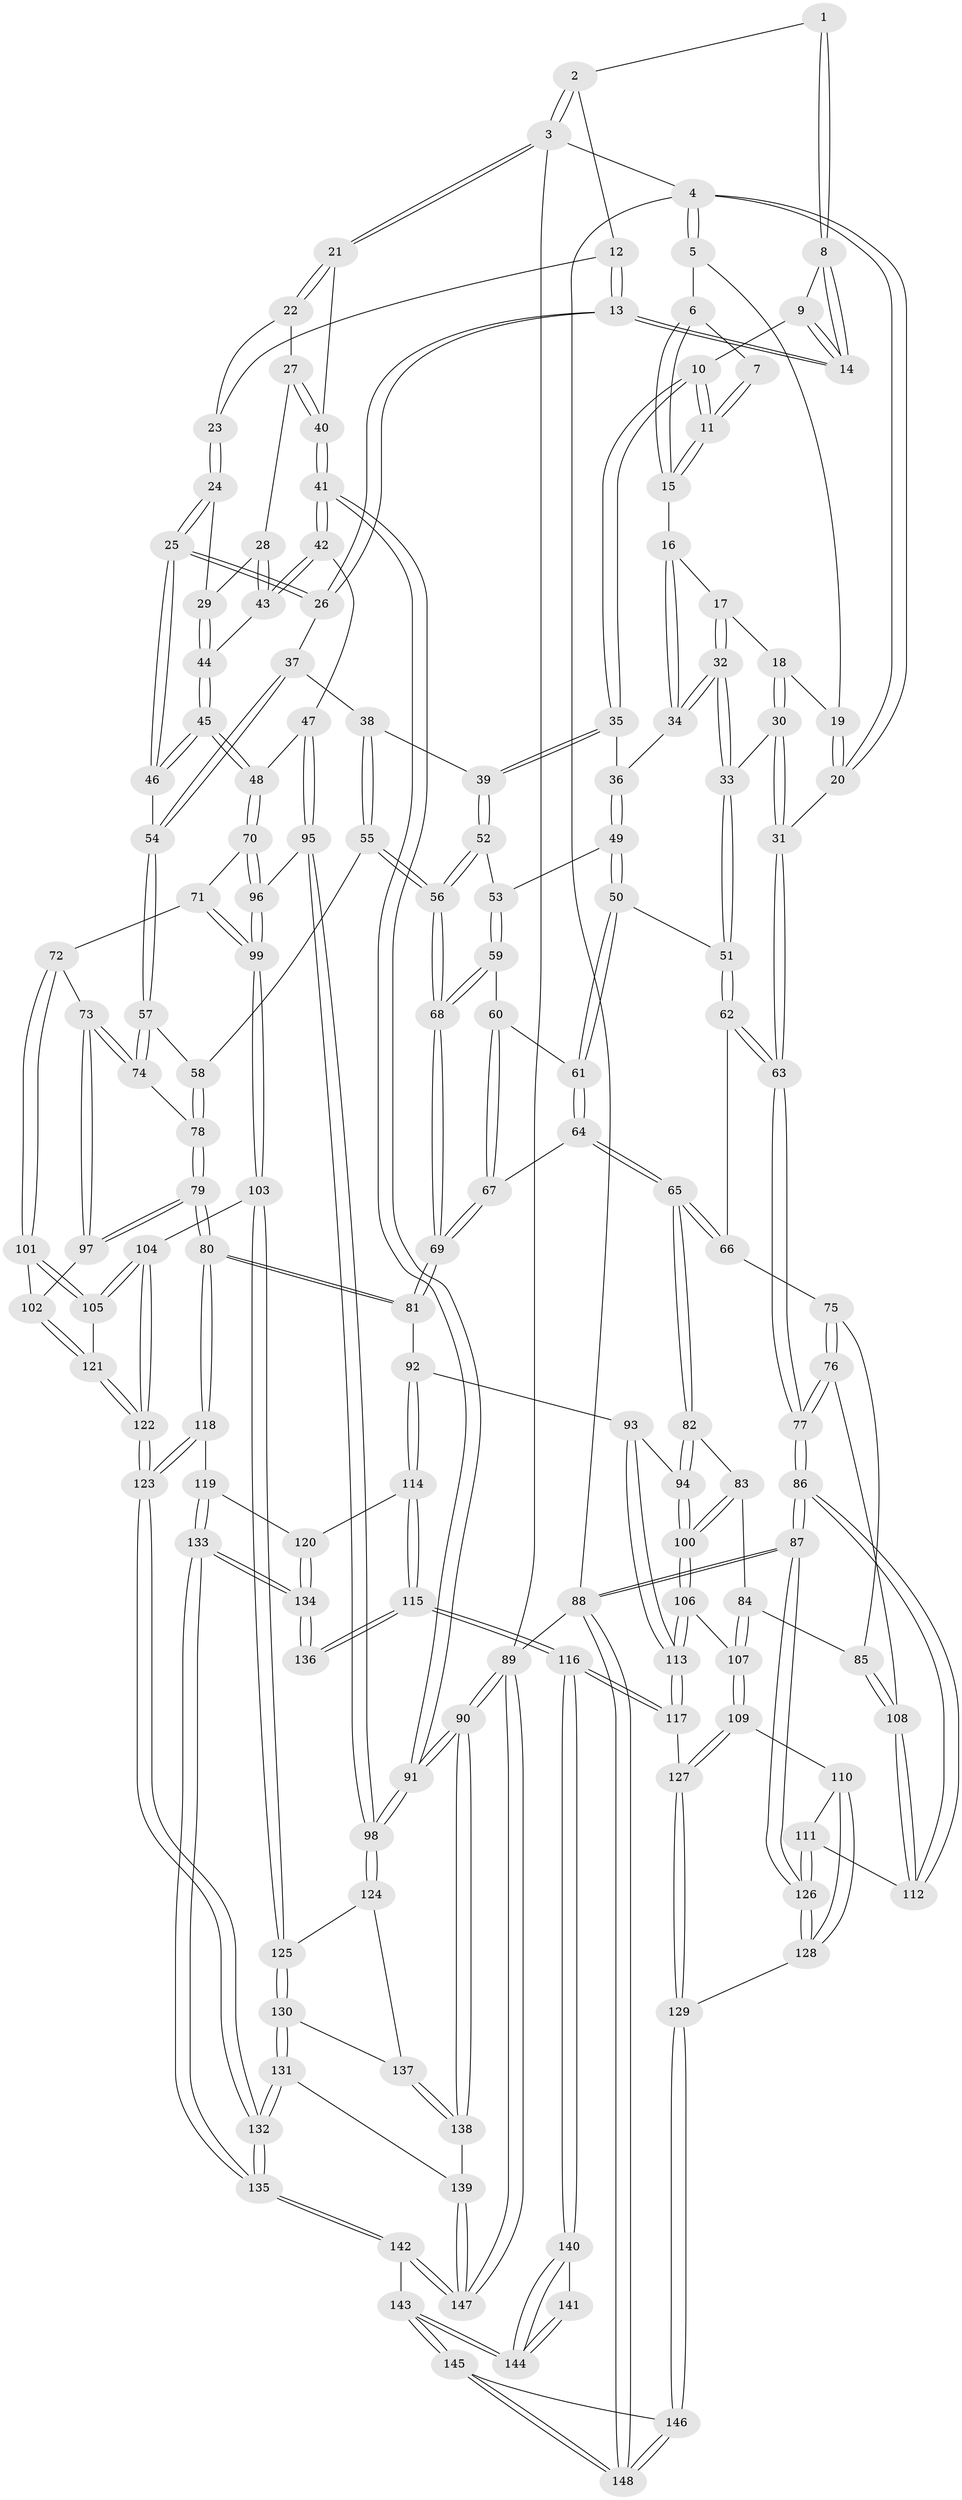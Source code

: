 // coarse degree distribution, {3: 0.11827956989247312, 5: 0.3870967741935484, 8: 0.010752688172043012, 4: 0.43010752688172044, 6: 0.043010752688172046, 1: 0.010752688172043012}
// Generated by graph-tools (version 1.1) at 2025/24/03/03/25 07:24:37]
// undirected, 148 vertices, 367 edges
graph export_dot {
graph [start="1"]
  node [color=gray90,style=filled];
  1 [pos="+0.6012704314310157+0"];
  2 [pos="+0.8602681239400142+0"];
  3 [pos="+1+0"];
  4 [pos="+0+0"];
  5 [pos="+0.22993456167068133+0"];
  6 [pos="+0.25358153202721545+0"];
  7 [pos="+0.47079574611293334+0"];
  8 [pos="+0.6079830209549298+0"];
  9 [pos="+0.4808769792599232+0.11705336453008515"];
  10 [pos="+0.44308327492526667+0.12883244380134065"];
  11 [pos="+0.4424598297071783+0.12562431877433516"];
  12 [pos="+0.8461912526893066+0.006701158169028037"];
  13 [pos="+0.6769712295757301+0.13976970204136122"];
  14 [pos="+0.6699139060980777+0.1322967239828489"];
  15 [pos="+0.26728554374019553+0"];
  16 [pos="+0.2536941964132945+0.07775289904225338"];
  17 [pos="+0.17833430004983605+0.10756244639332896"];
  18 [pos="+0.17177706535396184+0.10867698191149068"];
  19 [pos="+0.13450280136041678+0.059177798243481364"];
  20 [pos="+0+0"];
  21 [pos="+1+0.15523067375035893"];
  22 [pos="+0.9107940620870218+0.07302529083244753"];
  23 [pos="+0.8469701593655539+0.007918194412851017"];
  24 [pos="+0.827551037968131+0.20803547766528688"];
  25 [pos="+0.773467578208926+0.2312839272822846"];
  26 [pos="+0.6892966574741667+0.19194473971188572"];
  27 [pos="+0.8885588651175705+0.19502300969315395"];
  28 [pos="+0.8876142303855593+0.1957511019855319"];
  29 [pos="+0.8442064705369813+0.20584476906530752"];
  30 [pos="+0.07554380802249326+0.178760832873393"];
  31 [pos="+0+0.12355755079764387"];
  32 [pos="+0.2179736878774334+0.2530373634802755"];
  33 [pos="+0.1884089917555448+0.2884898174898316"];
  34 [pos="+0.3242497626526976+0.1635288296443894"];
  35 [pos="+0.42566724692197366+0.1550242261671865"];
  36 [pos="+0.39300359035869376+0.18040088261279244"];
  37 [pos="+0.6574425514534947+0.2273292531579046"];
  38 [pos="+0.624334259534088+0.24683677960956663"];
  39 [pos="+0.5902131491144343+0.2554429853855268"];
  40 [pos="+1+0.15868648376182024"];
  41 [pos="+1+0.37286109135699874"];
  42 [pos="+1+0.38199168339578166"];
  43 [pos="+0.9270387153133445+0.266209477085684"];
  44 [pos="+0.8973890753180682+0.292399910558867"];
  45 [pos="+0.8463253578870505+0.3944778248532895"];
  46 [pos="+0.8186856769693006+0.37651866072196694"];
  47 [pos="+0.9765166802143732+0.4301957007959053"];
  48 [pos="+0.8946594274508143+0.4398106922164025"];
  49 [pos="+0.40282368577075345+0.26687846218584543"];
  50 [pos="+0.34295634132566993+0.32693009801906864"];
  51 [pos="+0.188519526696292+0.29069443846390025"];
  52 [pos="+0.4962515046807045+0.34141679155266474"];
  53 [pos="+0.4118609508707723+0.275194571688374"];
  54 [pos="+0.6923490101500567+0.4143974003039574"];
  55 [pos="+0.6078970556590034+0.4188542029633216"];
  56 [pos="+0.5118055358768095+0.4238220884552234"];
  57 [pos="+0.6802022416405598+0.42508396130837967"];
  58 [pos="+0.649598619970469+0.43163190175271915"];
  59 [pos="+0.4004373604832172+0.4017293682449465"];
  60 [pos="+0.3670671952037724+0.3899438677111922"];
  61 [pos="+0.337913853299228+0.36065302805353305"];
  62 [pos="+0.16353216029211592+0.3644846295952589"];
  63 [pos="+0+0.24453225078450336"];
  64 [pos="+0.25254712427705595+0.45182794691744893"];
  65 [pos="+0.21235949762547487+0.4684975646310222"];
  66 [pos="+0.16583938651437533+0.3824000413233166"];
  67 [pos="+0.35735575124487856+0.4611060179693968"];
  68 [pos="+0.48703435425704145+0.4597987396045088"];
  69 [pos="+0.46835238287744047+0.5122070145804903"];
  70 [pos="+0.861361294166587+0.5048152920802279"];
  71 [pos="+0.8395388442138154+0.5270897440002534"];
  72 [pos="+0.7905195409298671+0.549216144078368"];
  73 [pos="+0.7550160978053481+0.5396210480548442"];
  74 [pos="+0.7290422027326611+0.5143884230284212"];
  75 [pos="+0.005677336798399241+0.44625403294096655"];
  76 [pos="+0+0.4551170204997718"];
  77 [pos="+0+0.4538177248896551"];
  78 [pos="+0.6316412993040664+0.542657701620063"];
  79 [pos="+0.607177442133011+0.5965225246351138"];
  80 [pos="+0.5931235370510011+0.6027912551849577"];
  81 [pos="+0.4684352418147084+0.5248707629545609"];
  82 [pos="+0.2092192825682785+0.48923277989042524"];
  83 [pos="+0.18967400258445763+0.509881369376304"];
  84 [pos="+0.1587565898796203+0.5377899299992891"];
  85 [pos="+0.1579485534601092+0.5381607630307799"];
  86 [pos="+0+0.6472686658873273"];
  87 [pos="+0+0.932577628320551"];
  88 [pos="+0+1"];
  89 [pos="+1+1"];
  90 [pos="+1+0.8462481802536002"];
  91 [pos="+1+0.792869859522604"];
  92 [pos="+0.43773229440168754+0.5581551289207389"];
  93 [pos="+0.3636943749156379+0.578812793340695"];
  94 [pos="+0.2908496447397601+0.5582435176766583"];
  95 [pos="+0.9719210884180058+0.6310327750275191"];
  96 [pos="+0.949147595668079+0.627368145512497"];
  97 [pos="+0.6505116644807074+0.6020187550496577"];
  98 [pos="+1+0.7559285338156363"];
  99 [pos="+0.8719226811468684+0.6673160881660657"];
  100 [pos="+0.2592344077356019+0.6809760888120582"];
  101 [pos="+0.7765848502764154+0.5996756881660867"];
  102 [pos="+0.687208011837474+0.6275936637639172"];
  103 [pos="+0.8522292201881928+0.7068308056829866"];
  104 [pos="+0.7809415794282512+0.6629365662326349"];
  105 [pos="+0.7804348205956567+0.6615693196281069"];
  106 [pos="+0.25820268559637183+0.6904269924871436"];
  107 [pos="+0.20645035285011268+0.6655209500310645"];
  108 [pos="+0.12670189273894963+0.5623312477986413"];
  109 [pos="+0.11724617759496503+0.6980637043007072"];
  110 [pos="+0.10698364888310809+0.6942496019058662"];
  111 [pos="+0.0886237686843584+0.674244477451201"];
  112 [pos="+0.07143079977266611+0.6480334418595987"];
  113 [pos="+0.3071773203411415+0.7683812747968023"];
  114 [pos="+0.4466242049469319+0.7187520188873742"];
  115 [pos="+0.39902757761608987+0.7610626162571285"];
  116 [pos="+0.3365225828377007+0.7878575281811312"];
  117 [pos="+0.3085765044812504+0.7739173068620209"];
  118 [pos="+0.5816333353234513+0.7023443871894594"];
  119 [pos="+0.571473222194621+0.7103013982272538"];
  120 [pos="+0.5379754794986692+0.7192639345118012"];
  121 [pos="+0.6948555186008682+0.6401065367231766"];
  122 [pos="+0.7036683369643818+0.7262806760971765"];
  123 [pos="+0.6899529370930545+0.7535240294441357"];
  124 [pos="+0.9894747314266168+0.7348377497462707"];
  125 [pos="+0.8542855174937456+0.7156580557135356"];
  126 [pos="+0+0.8584349166258091"];
  127 [pos="+0.21787903535412298+0.8077677854007989"];
  128 [pos="+0.059999099802679125+0.8464147211832875"];
  129 [pos="+0.1582711655863387+0.8687743187596813"];
  130 [pos="+0.8365280644056976+0.7665299109849149"];
  131 [pos="+0.7942477231003777+0.8274806419501507"];
  132 [pos="+0.7296763366953376+0.8370946921211353"];
  133 [pos="+0.5838210244056435+0.8913884836965696"];
  134 [pos="+0.511509000431291+0.8345852151897221"];
  135 [pos="+0.6292187220341464+0.9657849528368903"];
  136 [pos="+0.5109967972441203+0.8344711123026936"];
  137 [pos="+0.8967907134543125+0.7870596280936635"];
  138 [pos="+1+0.8474259921987873"];
  139 [pos="+0.8536896501605998+0.8766319257478785"];
  140 [pos="+0.34620511146990346+0.8202451187754302"];
  141 [pos="+0.4813062333188107+0.8530949305693422"];
  142 [pos="+0.5909003686471014+1"];
  143 [pos="+0.41091622955715346+1"];
  144 [pos="+0.3818485748334692+0.9603733639831552"];
  145 [pos="+0.27745472858178966+1"];
  146 [pos="+0.15887887405023352+0.8716270704171789"];
  147 [pos="+0.9271418872765551+1"];
  148 [pos="+0+1"];
  1 -- 2;
  1 -- 8;
  1 -- 8;
  2 -- 3;
  2 -- 3;
  2 -- 12;
  3 -- 4;
  3 -- 21;
  3 -- 21;
  3 -- 89;
  4 -- 5;
  4 -- 5;
  4 -- 20;
  4 -- 20;
  4 -- 88;
  5 -- 6;
  5 -- 19;
  6 -- 7;
  6 -- 15;
  6 -- 15;
  7 -- 11;
  7 -- 11;
  8 -- 9;
  8 -- 14;
  8 -- 14;
  9 -- 10;
  9 -- 14;
  9 -- 14;
  10 -- 11;
  10 -- 11;
  10 -- 35;
  10 -- 35;
  11 -- 15;
  11 -- 15;
  12 -- 13;
  12 -- 13;
  12 -- 23;
  13 -- 14;
  13 -- 14;
  13 -- 26;
  13 -- 26;
  15 -- 16;
  16 -- 17;
  16 -- 34;
  16 -- 34;
  17 -- 18;
  17 -- 32;
  17 -- 32;
  18 -- 19;
  18 -- 30;
  18 -- 30;
  19 -- 20;
  19 -- 20;
  20 -- 31;
  21 -- 22;
  21 -- 22;
  21 -- 40;
  22 -- 23;
  22 -- 27;
  23 -- 24;
  23 -- 24;
  24 -- 25;
  24 -- 25;
  24 -- 29;
  25 -- 26;
  25 -- 26;
  25 -- 46;
  25 -- 46;
  26 -- 37;
  27 -- 28;
  27 -- 40;
  27 -- 40;
  28 -- 29;
  28 -- 43;
  28 -- 43;
  29 -- 44;
  29 -- 44;
  30 -- 31;
  30 -- 31;
  30 -- 33;
  31 -- 63;
  31 -- 63;
  32 -- 33;
  32 -- 33;
  32 -- 34;
  32 -- 34;
  33 -- 51;
  33 -- 51;
  34 -- 36;
  35 -- 36;
  35 -- 39;
  35 -- 39;
  36 -- 49;
  36 -- 49;
  37 -- 38;
  37 -- 54;
  37 -- 54;
  38 -- 39;
  38 -- 55;
  38 -- 55;
  39 -- 52;
  39 -- 52;
  40 -- 41;
  40 -- 41;
  41 -- 42;
  41 -- 42;
  41 -- 91;
  41 -- 91;
  42 -- 43;
  42 -- 43;
  42 -- 47;
  43 -- 44;
  44 -- 45;
  44 -- 45;
  45 -- 46;
  45 -- 46;
  45 -- 48;
  45 -- 48;
  46 -- 54;
  47 -- 48;
  47 -- 95;
  47 -- 95;
  48 -- 70;
  48 -- 70;
  49 -- 50;
  49 -- 50;
  49 -- 53;
  50 -- 51;
  50 -- 61;
  50 -- 61;
  51 -- 62;
  51 -- 62;
  52 -- 53;
  52 -- 56;
  52 -- 56;
  53 -- 59;
  53 -- 59;
  54 -- 57;
  54 -- 57;
  55 -- 56;
  55 -- 56;
  55 -- 58;
  56 -- 68;
  56 -- 68;
  57 -- 58;
  57 -- 74;
  57 -- 74;
  58 -- 78;
  58 -- 78;
  59 -- 60;
  59 -- 68;
  59 -- 68;
  60 -- 61;
  60 -- 67;
  60 -- 67;
  61 -- 64;
  61 -- 64;
  62 -- 63;
  62 -- 63;
  62 -- 66;
  63 -- 77;
  63 -- 77;
  64 -- 65;
  64 -- 65;
  64 -- 67;
  65 -- 66;
  65 -- 66;
  65 -- 82;
  65 -- 82;
  66 -- 75;
  67 -- 69;
  67 -- 69;
  68 -- 69;
  68 -- 69;
  69 -- 81;
  69 -- 81;
  70 -- 71;
  70 -- 96;
  70 -- 96;
  71 -- 72;
  71 -- 99;
  71 -- 99;
  72 -- 73;
  72 -- 101;
  72 -- 101;
  73 -- 74;
  73 -- 74;
  73 -- 97;
  73 -- 97;
  74 -- 78;
  75 -- 76;
  75 -- 76;
  75 -- 85;
  76 -- 77;
  76 -- 77;
  76 -- 108;
  77 -- 86;
  77 -- 86;
  78 -- 79;
  78 -- 79;
  79 -- 80;
  79 -- 80;
  79 -- 97;
  79 -- 97;
  80 -- 81;
  80 -- 81;
  80 -- 118;
  80 -- 118;
  81 -- 92;
  82 -- 83;
  82 -- 94;
  82 -- 94;
  83 -- 84;
  83 -- 100;
  83 -- 100;
  84 -- 85;
  84 -- 107;
  84 -- 107;
  85 -- 108;
  85 -- 108;
  86 -- 87;
  86 -- 87;
  86 -- 112;
  86 -- 112;
  87 -- 88;
  87 -- 88;
  87 -- 126;
  87 -- 126;
  88 -- 148;
  88 -- 148;
  88 -- 89;
  89 -- 90;
  89 -- 90;
  89 -- 147;
  89 -- 147;
  90 -- 91;
  90 -- 91;
  90 -- 138;
  90 -- 138;
  91 -- 98;
  91 -- 98;
  92 -- 93;
  92 -- 114;
  92 -- 114;
  93 -- 94;
  93 -- 113;
  93 -- 113;
  94 -- 100;
  94 -- 100;
  95 -- 96;
  95 -- 98;
  95 -- 98;
  96 -- 99;
  96 -- 99;
  97 -- 102;
  98 -- 124;
  98 -- 124;
  99 -- 103;
  99 -- 103;
  100 -- 106;
  100 -- 106;
  101 -- 102;
  101 -- 105;
  101 -- 105;
  102 -- 121;
  102 -- 121;
  103 -- 104;
  103 -- 125;
  103 -- 125;
  104 -- 105;
  104 -- 105;
  104 -- 122;
  104 -- 122;
  105 -- 121;
  106 -- 107;
  106 -- 113;
  106 -- 113;
  107 -- 109;
  107 -- 109;
  108 -- 112;
  108 -- 112;
  109 -- 110;
  109 -- 127;
  109 -- 127;
  110 -- 111;
  110 -- 128;
  110 -- 128;
  111 -- 112;
  111 -- 126;
  111 -- 126;
  113 -- 117;
  113 -- 117;
  114 -- 115;
  114 -- 115;
  114 -- 120;
  115 -- 116;
  115 -- 116;
  115 -- 136;
  115 -- 136;
  116 -- 117;
  116 -- 117;
  116 -- 140;
  116 -- 140;
  117 -- 127;
  118 -- 119;
  118 -- 123;
  118 -- 123;
  119 -- 120;
  119 -- 133;
  119 -- 133;
  120 -- 134;
  120 -- 134;
  121 -- 122;
  121 -- 122;
  122 -- 123;
  122 -- 123;
  123 -- 132;
  123 -- 132;
  124 -- 125;
  124 -- 137;
  125 -- 130;
  125 -- 130;
  126 -- 128;
  126 -- 128;
  127 -- 129;
  127 -- 129;
  128 -- 129;
  129 -- 146;
  129 -- 146;
  130 -- 131;
  130 -- 131;
  130 -- 137;
  131 -- 132;
  131 -- 132;
  131 -- 139;
  132 -- 135;
  132 -- 135;
  133 -- 134;
  133 -- 134;
  133 -- 135;
  133 -- 135;
  134 -- 136;
  134 -- 136;
  135 -- 142;
  135 -- 142;
  137 -- 138;
  137 -- 138;
  138 -- 139;
  139 -- 147;
  139 -- 147;
  140 -- 141;
  140 -- 144;
  140 -- 144;
  141 -- 144;
  141 -- 144;
  142 -- 143;
  142 -- 147;
  142 -- 147;
  143 -- 144;
  143 -- 144;
  143 -- 145;
  143 -- 145;
  145 -- 146;
  145 -- 148;
  145 -- 148;
  146 -- 148;
  146 -- 148;
}
